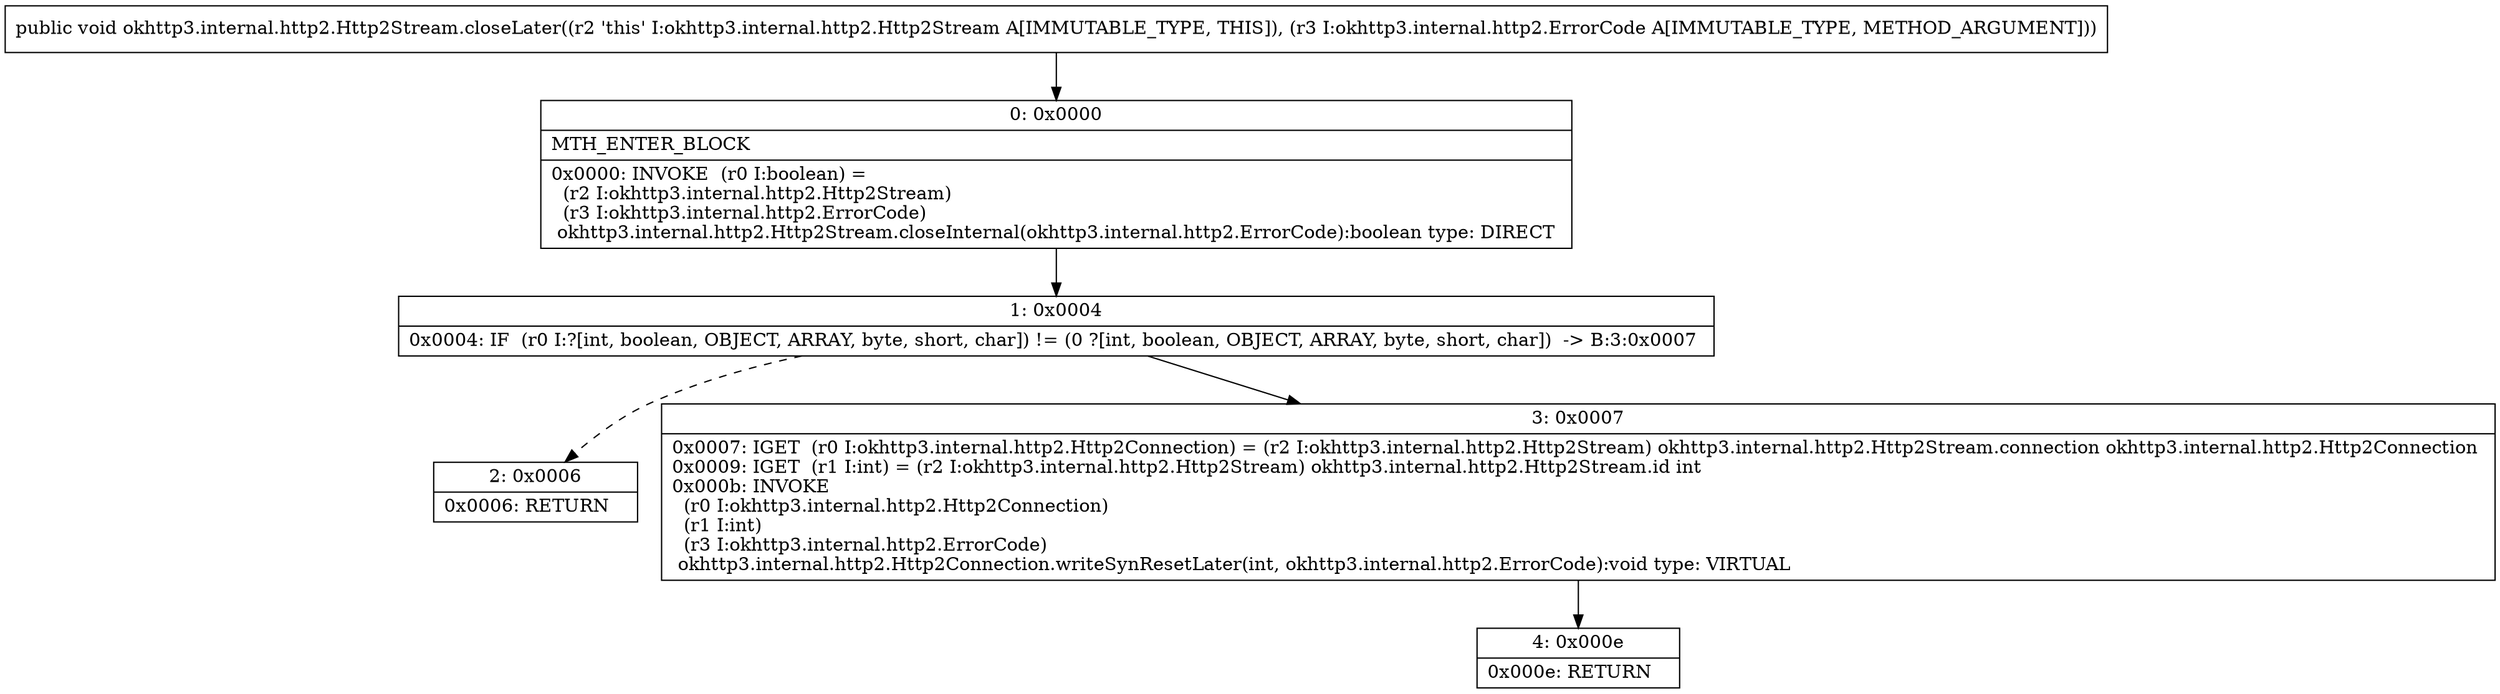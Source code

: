 digraph "CFG forokhttp3.internal.http2.Http2Stream.closeLater(Lokhttp3\/internal\/http2\/ErrorCode;)V" {
Node_0 [shape=record,label="{0\:\ 0x0000|MTH_ENTER_BLOCK\l|0x0000: INVOKE  (r0 I:boolean) = \l  (r2 I:okhttp3.internal.http2.Http2Stream)\l  (r3 I:okhttp3.internal.http2.ErrorCode)\l okhttp3.internal.http2.Http2Stream.closeInternal(okhttp3.internal.http2.ErrorCode):boolean type: DIRECT \l}"];
Node_1 [shape=record,label="{1\:\ 0x0004|0x0004: IF  (r0 I:?[int, boolean, OBJECT, ARRAY, byte, short, char]) != (0 ?[int, boolean, OBJECT, ARRAY, byte, short, char])  \-\> B:3:0x0007 \l}"];
Node_2 [shape=record,label="{2\:\ 0x0006|0x0006: RETURN   \l}"];
Node_3 [shape=record,label="{3\:\ 0x0007|0x0007: IGET  (r0 I:okhttp3.internal.http2.Http2Connection) = (r2 I:okhttp3.internal.http2.Http2Stream) okhttp3.internal.http2.Http2Stream.connection okhttp3.internal.http2.Http2Connection \l0x0009: IGET  (r1 I:int) = (r2 I:okhttp3.internal.http2.Http2Stream) okhttp3.internal.http2.Http2Stream.id int \l0x000b: INVOKE  \l  (r0 I:okhttp3.internal.http2.Http2Connection)\l  (r1 I:int)\l  (r3 I:okhttp3.internal.http2.ErrorCode)\l okhttp3.internal.http2.Http2Connection.writeSynResetLater(int, okhttp3.internal.http2.ErrorCode):void type: VIRTUAL \l}"];
Node_4 [shape=record,label="{4\:\ 0x000e|0x000e: RETURN   \l}"];
MethodNode[shape=record,label="{public void okhttp3.internal.http2.Http2Stream.closeLater((r2 'this' I:okhttp3.internal.http2.Http2Stream A[IMMUTABLE_TYPE, THIS]), (r3 I:okhttp3.internal.http2.ErrorCode A[IMMUTABLE_TYPE, METHOD_ARGUMENT])) }"];
MethodNode -> Node_0;
Node_0 -> Node_1;
Node_1 -> Node_2[style=dashed];
Node_1 -> Node_3;
Node_3 -> Node_4;
}

